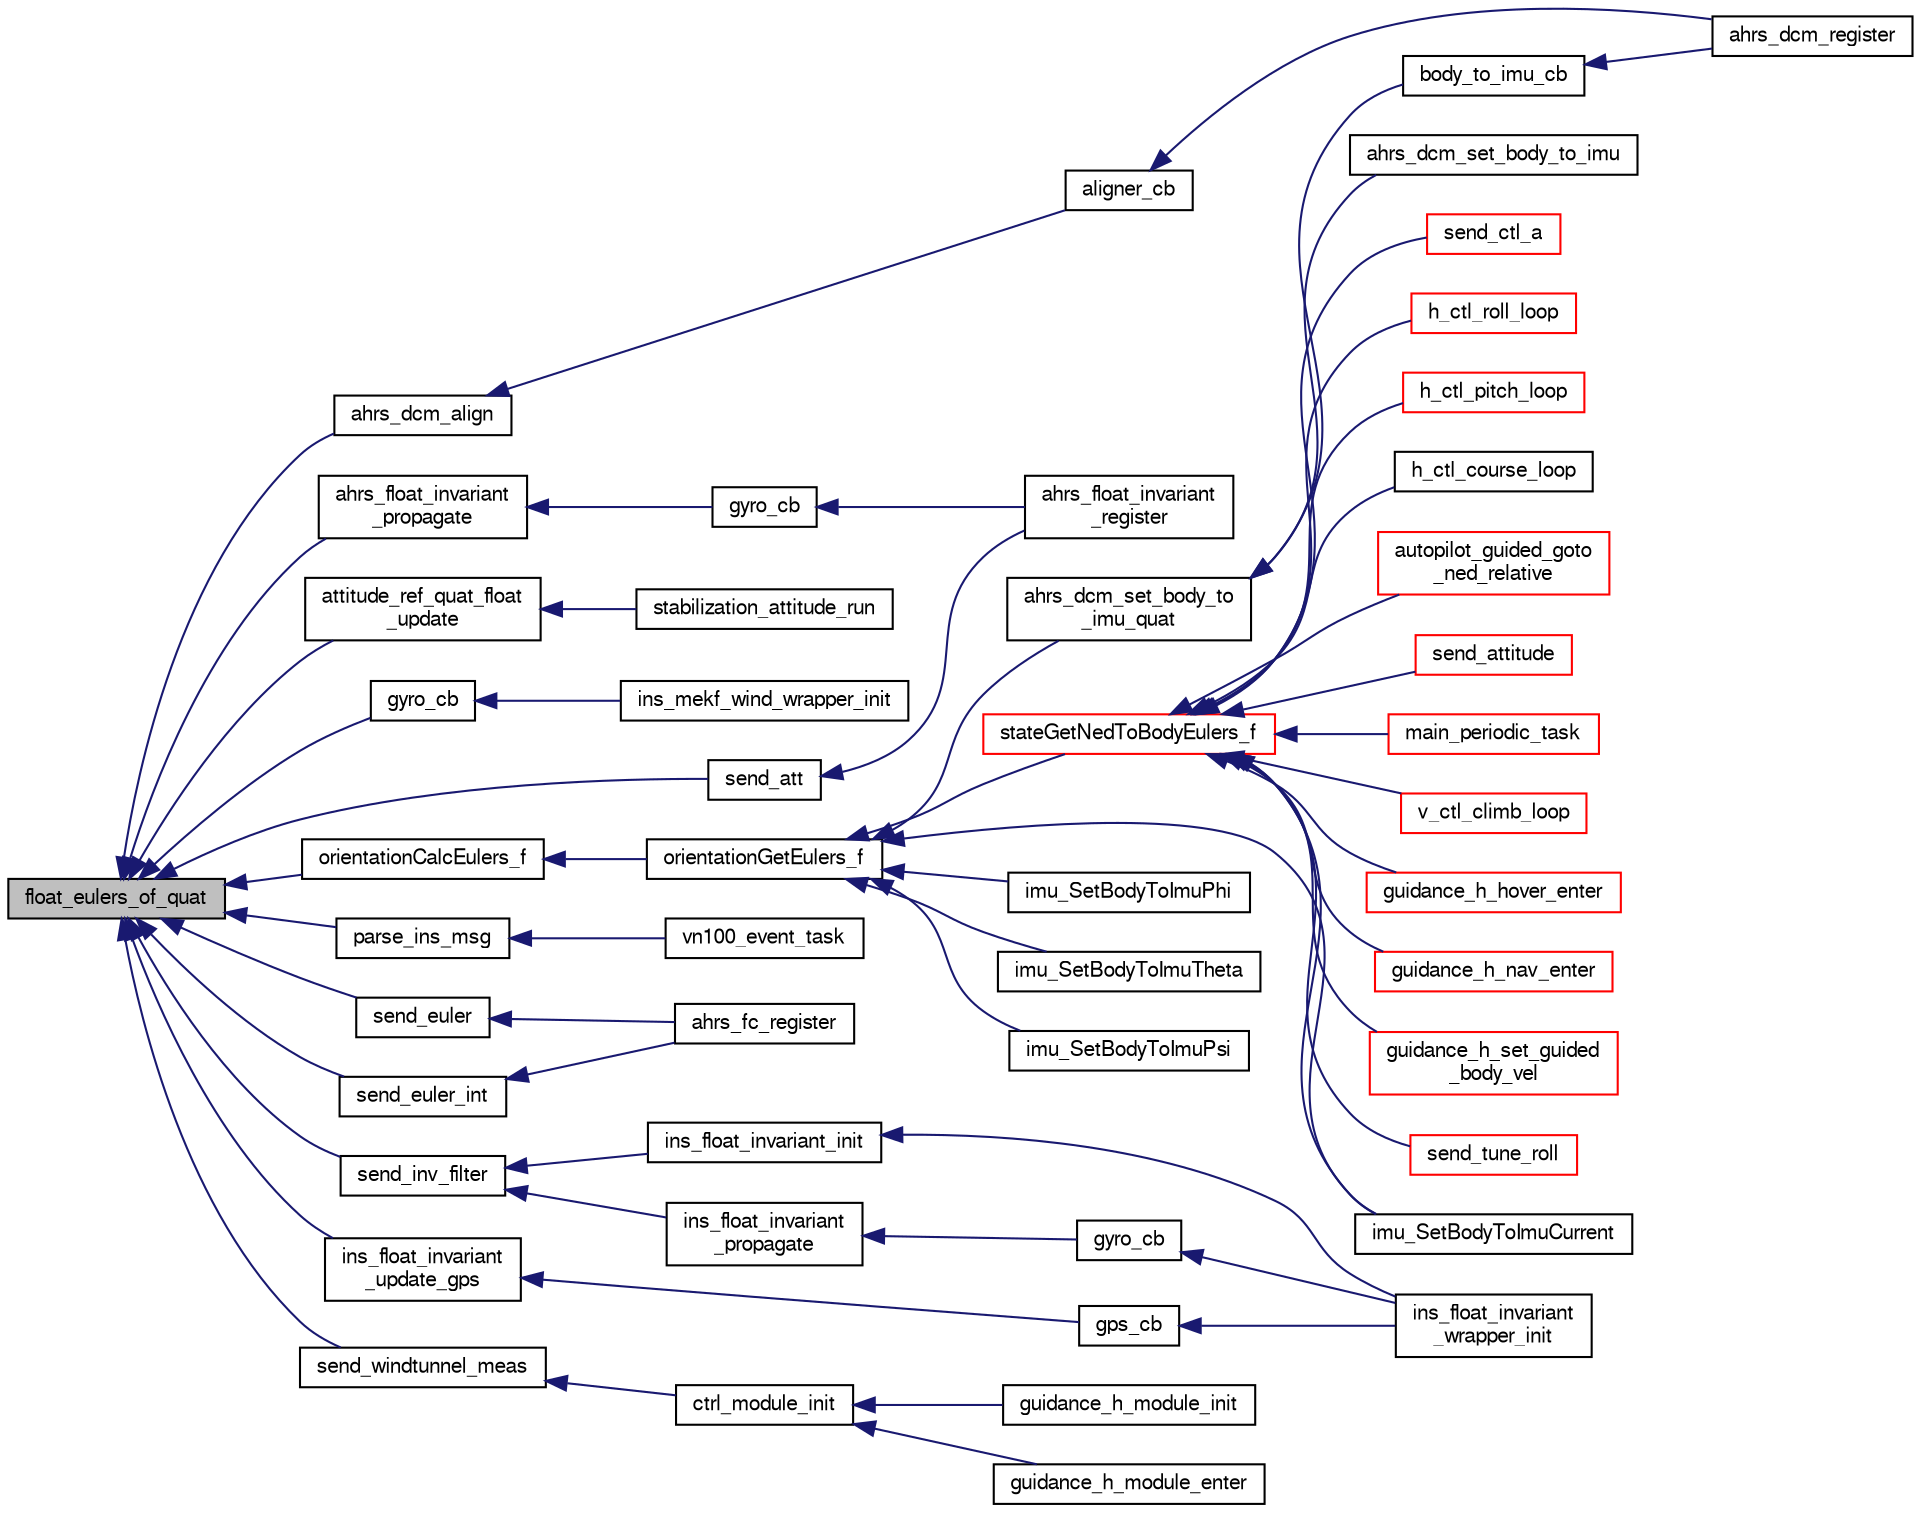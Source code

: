 digraph "float_eulers_of_quat"
{
  edge [fontname="FreeSans",fontsize="10",labelfontname="FreeSans",labelfontsize="10"];
  node [fontname="FreeSans",fontsize="10",shape=record];
  rankdir="LR";
  Node1 [label="float_eulers_of_quat",height=0.2,width=0.4,color="black", fillcolor="grey75", style="filled", fontcolor="black"];
  Node1 -> Node2 [dir="back",color="midnightblue",fontsize="10",style="solid",fontname="FreeSans"];
  Node2 [label="ahrs_dcm_align",height=0.2,width=0.4,color="black", fillcolor="white", style="filled",URL="$ahrs__float__dcm_8h.html#ac19ef4cf9dfcc61561addd93a8c41a5e"];
  Node2 -> Node3 [dir="back",color="midnightblue",fontsize="10",style="solid",fontname="FreeSans"];
  Node3 [label="aligner_cb",height=0.2,width=0.4,color="black", fillcolor="white", style="filled",URL="$ahrs__float__dcm__wrapper_8c.html#abb508f672663ab1485eae5b9e1799f21"];
  Node3 -> Node4 [dir="back",color="midnightblue",fontsize="10",style="solid",fontname="FreeSans"];
  Node4 [label="ahrs_dcm_register",height=0.2,width=0.4,color="black", fillcolor="white", style="filled",URL="$ahrs__float__dcm__wrapper_8h.html#a18235ffdb70868861d5424fe8c4bafa5"];
  Node1 -> Node5 [dir="back",color="midnightblue",fontsize="10",style="solid",fontname="FreeSans"];
  Node5 [label="ahrs_float_invariant\l_propagate",height=0.2,width=0.4,color="black", fillcolor="white", style="filled",URL="$ahrs__float__invariant_8h.html#ace7071aaa0f0096495824e48e2e240ff"];
  Node5 -> Node6 [dir="back",color="midnightblue",fontsize="10",style="solid",fontname="FreeSans"];
  Node6 [label="gyro_cb",height=0.2,width=0.4,color="black", fillcolor="white", style="filled",URL="$ahrs__float__invariant__wrapper_8c.html#a47e1ea35fdb43af72537c6c9f38b889d",tooltip="Call ahrs_float_invariant_propagate on new gyro measurements. "];
  Node6 -> Node7 [dir="back",color="midnightblue",fontsize="10",style="solid",fontname="FreeSans"];
  Node7 [label="ahrs_float_invariant\l_register",height=0.2,width=0.4,color="black", fillcolor="white", style="filled",URL="$ahrs__float__invariant__wrapper_8h.html#af929b6f9cb8695819d29bdacca1f24f0"];
  Node1 -> Node8 [dir="back",color="midnightblue",fontsize="10",style="solid",fontname="FreeSans"];
  Node8 [label="attitude_ref_quat_float\l_update",height=0.2,width=0.4,color="black", fillcolor="white", style="filled",URL="$stabilization__attitude__ref__quat__float_8h.html#a6246617981d4269af34291dafdd9f1e3"];
  Node8 -> Node9 [dir="back",color="midnightblue",fontsize="10",style="solid",fontname="FreeSans"];
  Node9 [label="stabilization_attitude_run",height=0.2,width=0.4,color="black", fillcolor="white", style="filled",URL="$stabilization__attitude__quat__float_8c.html#a18a45e70bf2fae908ece863a764f777b"];
  Node1 -> Node10 [dir="back",color="midnightblue",fontsize="10",style="solid",fontname="FreeSans"];
  Node10 [label="gyro_cb",height=0.2,width=0.4,color="black", fillcolor="white", style="filled",URL="$ins__mekf__wind__wrapper_8c.html#a47e1ea35fdb43af72537c6c9f38b889d",tooltip="Call ins_mekf_wind_propagate on new gyro measurements. "];
  Node10 -> Node11 [dir="back",color="midnightblue",fontsize="10",style="solid",fontname="FreeSans"];
  Node11 [label="ins_mekf_wind_wrapper_init",height=0.2,width=0.4,color="black", fillcolor="white", style="filled",URL="$ins__mekf__wind__wrapper_8h.html#a7b3c1fefc89ec1a4ff25484626a02deb",tooltip="Init function. "];
  Node1 -> Node12 [dir="back",color="midnightblue",fontsize="10",style="solid",fontname="FreeSans"];
  Node12 [label="ins_float_invariant\l_update_gps",height=0.2,width=0.4,color="black", fillcolor="white", style="filled",URL="$ins__float__invariant_8h.html#a61e3f6c5195a9e0e99428c7cb5981382"];
  Node12 -> Node13 [dir="back",color="midnightblue",fontsize="10",style="solid",fontname="FreeSans"];
  Node13 [label="gps_cb",height=0.2,width=0.4,color="black", fillcolor="white", style="filled",URL="$ins__float__invariant__wrapper_8c.html#a1c1656ce80fe1f1ad49fea691164dbf8"];
  Node13 -> Node14 [dir="back",color="midnightblue",fontsize="10",style="solid",fontname="FreeSans"];
  Node14 [label="ins_float_invariant\l_wrapper_init",height=0.2,width=0.4,color="black", fillcolor="white", style="filled",URL="$ins__float__invariant__wrapper_8h.html#abd4f3b0fcceec4de92a1ad9a7653c6f3"];
  Node1 -> Node15 [dir="back",color="midnightblue",fontsize="10",style="solid",fontname="FreeSans"];
  Node15 [label="orientationCalcEulers_f",height=0.2,width=0.4,color="black", fillcolor="white", style="filled",URL="$group__math__orientation__representation.html#ga8b8bf1c74adb971f399f0dd4f84d9388"];
  Node15 -> Node16 [dir="back",color="midnightblue",fontsize="10",style="solid",fontname="FreeSans"];
  Node16 [label="orientationGetEulers_f",height=0.2,width=0.4,color="black", fillcolor="white", style="filled",URL="$group__math__orientation__representation.html#gaaae3838d0b45682d48257d5dbfff3030",tooltip="Get vehicle body attitude euler angles (float). "];
  Node16 -> Node17 [dir="back",color="midnightblue",fontsize="10",style="solid",fontname="FreeSans"];
  Node17 [label="ahrs_dcm_set_body_to\l_imu_quat",height=0.2,width=0.4,color="black", fillcolor="white", style="filled",URL="$ahrs__float__dcm_8h.html#afe8393fd937ef9065e871dc5623510f2"];
  Node17 -> Node18 [dir="back",color="midnightblue",fontsize="10",style="solid",fontname="FreeSans"];
  Node18 [label="ahrs_dcm_set_body_to_imu",height=0.2,width=0.4,color="black", fillcolor="white", style="filled",URL="$ahrs__float__dcm_8h.html#a7f3247a388db0709627a935f09a7b406"];
  Node17 -> Node19 [dir="back",color="midnightblue",fontsize="10",style="solid",fontname="FreeSans"];
  Node19 [label="body_to_imu_cb",height=0.2,width=0.4,color="black", fillcolor="white", style="filled",URL="$ahrs__float__dcm__wrapper_8c.html#ab5f6300c213088a4ea0598baafb5e736"];
  Node19 -> Node4 [dir="back",color="midnightblue",fontsize="10",style="solid",fontname="FreeSans"];
  Node16 -> Node20 [dir="back",color="midnightblue",fontsize="10",style="solid",fontname="FreeSans"];
  Node20 [label="imu_SetBodyToImuPhi",height=0.2,width=0.4,color="black", fillcolor="white", style="filled",URL="$imu_8h.html#ac50fba336ca2c337f240bab0db44f64e"];
  Node16 -> Node21 [dir="back",color="midnightblue",fontsize="10",style="solid",fontname="FreeSans"];
  Node21 [label="imu_SetBodyToImuTheta",height=0.2,width=0.4,color="black", fillcolor="white", style="filled",URL="$imu_8h.html#a3e25b56c5719a23e494568696083459e"];
  Node16 -> Node22 [dir="back",color="midnightblue",fontsize="10",style="solid",fontname="FreeSans"];
  Node22 [label="imu_SetBodyToImuPsi",height=0.2,width=0.4,color="black", fillcolor="white", style="filled",URL="$imu_8h.html#a88ec31da12a499ee7b47fe11b4ccfa4e"];
  Node16 -> Node23 [dir="back",color="midnightblue",fontsize="10",style="solid",fontname="FreeSans"];
  Node23 [label="imu_SetBodyToImuCurrent",height=0.2,width=0.4,color="black", fillcolor="white", style="filled",URL="$imu_8h.html#a931916ce562dfa28e02e0a6001dddc43"];
  Node16 -> Node24 [dir="back",color="midnightblue",fontsize="10",style="solid",fontname="FreeSans"];
  Node24 [label="stateGetNedToBodyEulers_f",height=0.2,width=0.4,color="red", fillcolor="white", style="filled",URL="$group__state__attitude.html#ga9a5e6bac6e7d78e1b33430e73344615b",tooltip="Get vehicle body attitude euler angles (float). "];
  Node24 -> Node25 [dir="back",color="midnightblue",fontsize="10",style="solid",fontname="FreeSans"];
  Node25 [label="send_attitude",height=0.2,width=0.4,color="red", fillcolor="white", style="filled",URL="$autopilot_8c.html#a468116423cf6003ebcd0c632cd976c02"];
  Node24 -> Node26 [dir="back",color="midnightblue",fontsize="10",style="solid",fontname="FreeSans"];
  Node26 [label="main_periodic_task",height=0.2,width=0.4,color="red", fillcolor="white", style="filled",URL="$demo__ahrs__actuators_8c.html#a791eaf74023b4de8d10fbfe0de040ed8"];
  Node24 -> Node27 [dir="back",color="midnightblue",fontsize="10",style="solid",fontname="FreeSans"];
  Node27 [label="v_ctl_climb_loop",height=0.2,width=0.4,color="red", fillcolor="white", style="filled",URL="$guidance__common_8h.html#a38f0bbceda8812281fc650c2c1aac6c8",tooltip="Auto-throttle inner loop. "];
  Node24 -> Node28 [dir="back",color="midnightblue",fontsize="10",style="solid",fontname="FreeSans"];
  Node28 [label="guidance_h_hover_enter",height=0.2,width=0.4,color="red", fillcolor="white", style="filled",URL="$rotorcraft_2guidance_2guidance__h_8h.html#a32c1c61b5aa933b712fd75a1a9bdc162"];
  Node24 -> Node29 [dir="back",color="midnightblue",fontsize="10",style="solid",fontname="FreeSans"];
  Node29 [label="guidance_h_nav_enter",height=0.2,width=0.4,color="red", fillcolor="white", style="filled",URL="$rotorcraft_2guidance_2guidance__h_8h.html#aaecb10d1d18788c0de654dd479441b20"];
  Node24 -> Node30 [dir="back",color="midnightblue",fontsize="10",style="solid",fontname="FreeSans"];
  Node30 [label="guidance_h_set_guided\l_body_vel",height=0.2,width=0.4,color="red", fillcolor="white", style="filled",URL="$rotorcraft_2guidance_2guidance__h_8h.html#ae192e6147e70b8acc536020ece52714b",tooltip="Set body relative horizontal velocity setpoint in GUIDED mode. "];
  Node24 -> Node31 [dir="back",color="midnightblue",fontsize="10",style="solid",fontname="FreeSans"];
  Node31 [label="send_tune_roll",height=0.2,width=0.4,color="red", fillcolor="white", style="filled",URL="$stabilization__adaptive_8c.html#a0c11799df47100d31f44a50bb3e16bce"];
  Node24 -> Node32 [dir="back",color="midnightblue",fontsize="10",style="solid",fontname="FreeSans"];
  Node32 [label="send_ctl_a",height=0.2,width=0.4,color="red", fillcolor="white", style="filled",URL="$stabilization__adaptive_8c.html#a3cc410a3b9183b93302a2a71906a6455"];
  Node24 -> Node33 [dir="back",color="midnightblue",fontsize="10",style="solid",fontname="FreeSans"];
  Node33 [label="h_ctl_roll_loop",height=0.2,width=0.4,color="red", fillcolor="white", style="filled",URL="$stabilization__adaptive_8c.html#a56e08c7c847634b91bec39dc929ade80"];
  Node24 -> Node34 [dir="back",color="midnightblue",fontsize="10",style="solid",fontname="FreeSans"];
  Node34 [label="h_ctl_pitch_loop",height=0.2,width=0.4,color="red", fillcolor="white", style="filled",URL="$stabilization__adaptive_8c.html#a10c9851e192217d5a4e7b6dc98e16c2d"];
  Node24 -> Node35 [dir="back",color="midnightblue",fontsize="10",style="solid",fontname="FreeSans"];
  Node35 [label="h_ctl_course_loop",height=0.2,width=0.4,color="black", fillcolor="white", style="filled",URL="$stabilization__attitude_8c.html#a02ae04f0f1bbe7588572e87e3dadb381"];
  Node24 -> Node36 [dir="back",color="midnightblue",fontsize="10",style="solid",fontname="FreeSans"];
  Node36 [label="autopilot_guided_goto\l_ned_relative",height=0.2,width=0.4,color="red", fillcolor="white", style="filled",URL="$autopilot__guided_8h.html#a32b83e461c091c64ffa38e4f08f6a312",tooltip="Set position and heading setpoints wrt. "];
  Node24 -> Node23 [dir="back",color="midnightblue",fontsize="10",style="solid",fontname="FreeSans"];
  Node1 -> Node37 [dir="back",color="midnightblue",fontsize="10",style="solid",fontname="FreeSans"];
  Node37 [label="parse_ins_msg",height=0.2,width=0.4,color="black", fillcolor="white", style="filled",URL="$ins__vn100_8c.html#a9ea3d2bf0a03b37852747429c24bee61"];
  Node37 -> Node38 [dir="back",color="midnightblue",fontsize="10",style="solid",fontname="FreeSans"];
  Node38 [label="vn100_event_task",height=0.2,width=0.4,color="black", fillcolor="white", style="filled",URL="$ins__vn100_8h.html#a579de7597d4a8e23e8577ca9745c385d"];
  Node1 -> Node39 [dir="back",color="midnightblue",fontsize="10",style="solid",fontname="FreeSans"];
  Node39 [label="send_att",height=0.2,width=0.4,color="black", fillcolor="white", style="filled",URL="$ahrs__float__invariant__wrapper_8c.html#ae9244e1c3c685a32cc7ac97134ea6f6d"];
  Node39 -> Node7 [dir="back",color="midnightblue",fontsize="10",style="solid",fontname="FreeSans"];
  Node1 -> Node40 [dir="back",color="midnightblue",fontsize="10",style="solid",fontname="FreeSans"];
  Node40 [label="send_euler",height=0.2,width=0.4,color="black", fillcolor="white", style="filled",URL="$ahrs__float__cmpl__wrapper_8c.html#abcc3fa84d1a2a749aed66a3ebd79ea54"];
  Node40 -> Node41 [dir="back",color="midnightblue",fontsize="10",style="solid",fontname="FreeSans"];
  Node41 [label="ahrs_fc_register",height=0.2,width=0.4,color="black", fillcolor="white", style="filled",URL="$ahrs__float__cmpl__wrapper_8h.html#aa47cd2e2f95362dd732bac1f275344e0"];
  Node1 -> Node42 [dir="back",color="midnightblue",fontsize="10",style="solid",fontname="FreeSans"];
  Node42 [label="send_euler_int",height=0.2,width=0.4,color="black", fillcolor="white", style="filled",URL="$ahrs__float__cmpl__wrapper_8c.html#aaa9860c134b8f393c70b5c0f9ac9543a"];
  Node42 -> Node41 [dir="back",color="midnightblue",fontsize="10",style="solid",fontname="FreeSans"];
  Node1 -> Node43 [dir="back",color="midnightblue",fontsize="10",style="solid",fontname="FreeSans"];
  Node43 [label="send_inv_filter",height=0.2,width=0.4,color="black", fillcolor="white", style="filled",URL="$ins__float__invariant_8c.html#a13fc1b4c93e8bcbc055c5a147129a03d"];
  Node43 -> Node44 [dir="back",color="midnightblue",fontsize="10",style="solid",fontname="FreeSans"];
  Node44 [label="ins_float_invariant_init",height=0.2,width=0.4,color="black", fillcolor="white", style="filled",URL="$ins__float__invariant_8h.html#a337aa9b464c923af97d19ec0bfdb6f02"];
  Node44 -> Node14 [dir="back",color="midnightblue",fontsize="10",style="solid",fontname="FreeSans"];
  Node43 -> Node45 [dir="back",color="midnightblue",fontsize="10",style="solid",fontname="FreeSans"];
  Node45 [label="ins_float_invariant\l_propagate",height=0.2,width=0.4,color="black", fillcolor="white", style="filled",URL="$ins__float__invariant_8h.html#a3295f5f304de90dd15c0465967c3b89f"];
  Node45 -> Node46 [dir="back",color="midnightblue",fontsize="10",style="solid",fontname="FreeSans"];
  Node46 [label="gyro_cb",height=0.2,width=0.4,color="black", fillcolor="white", style="filled",URL="$ins__float__invariant__wrapper_8c.html#a47e1ea35fdb43af72537c6c9f38b889d",tooltip="Call ins_float_invariant_propagate on new gyro measurements. "];
  Node46 -> Node14 [dir="back",color="midnightblue",fontsize="10",style="solid",fontname="FreeSans"];
  Node1 -> Node47 [dir="back",color="midnightblue",fontsize="10",style="solid",fontname="FreeSans"];
  Node47 [label="send_windtunnel_meas",height=0.2,width=0.4,color="black", fillcolor="white", style="filled",URL="$ctrl__windtunnel_8c.html#a1cab972d3006ddc369bf0e770a37418a"];
  Node47 -> Node48 [dir="back",color="midnightblue",fontsize="10",style="solid",fontname="FreeSans"];
  Node48 [label="ctrl_module_init",height=0.2,width=0.4,color="black", fillcolor="white", style="filled",URL="$ctrl__windtunnel_8c.html#a2a7323cb20a25d04675e7029725d0f06"];
  Node48 -> Node49 [dir="back",color="midnightblue",fontsize="10",style="solid",fontname="FreeSans"];
  Node49 [label="guidance_h_module_enter",height=0.2,width=0.4,color="black", fillcolor="white", style="filled",URL="$ctrl__windtunnel_8c.html#af0a3b4e238d064326406719e8244e92d"];
  Node48 -> Node50 [dir="back",color="midnightblue",fontsize="10",style="solid",fontname="FreeSans"];
  Node50 [label="guidance_h_module_init",height=0.2,width=0.4,color="black", fillcolor="white", style="filled",URL="$ctrl__windtunnel_8c.html#ab39ce31e4173de7b9aefa839324ec9a2"];
}

